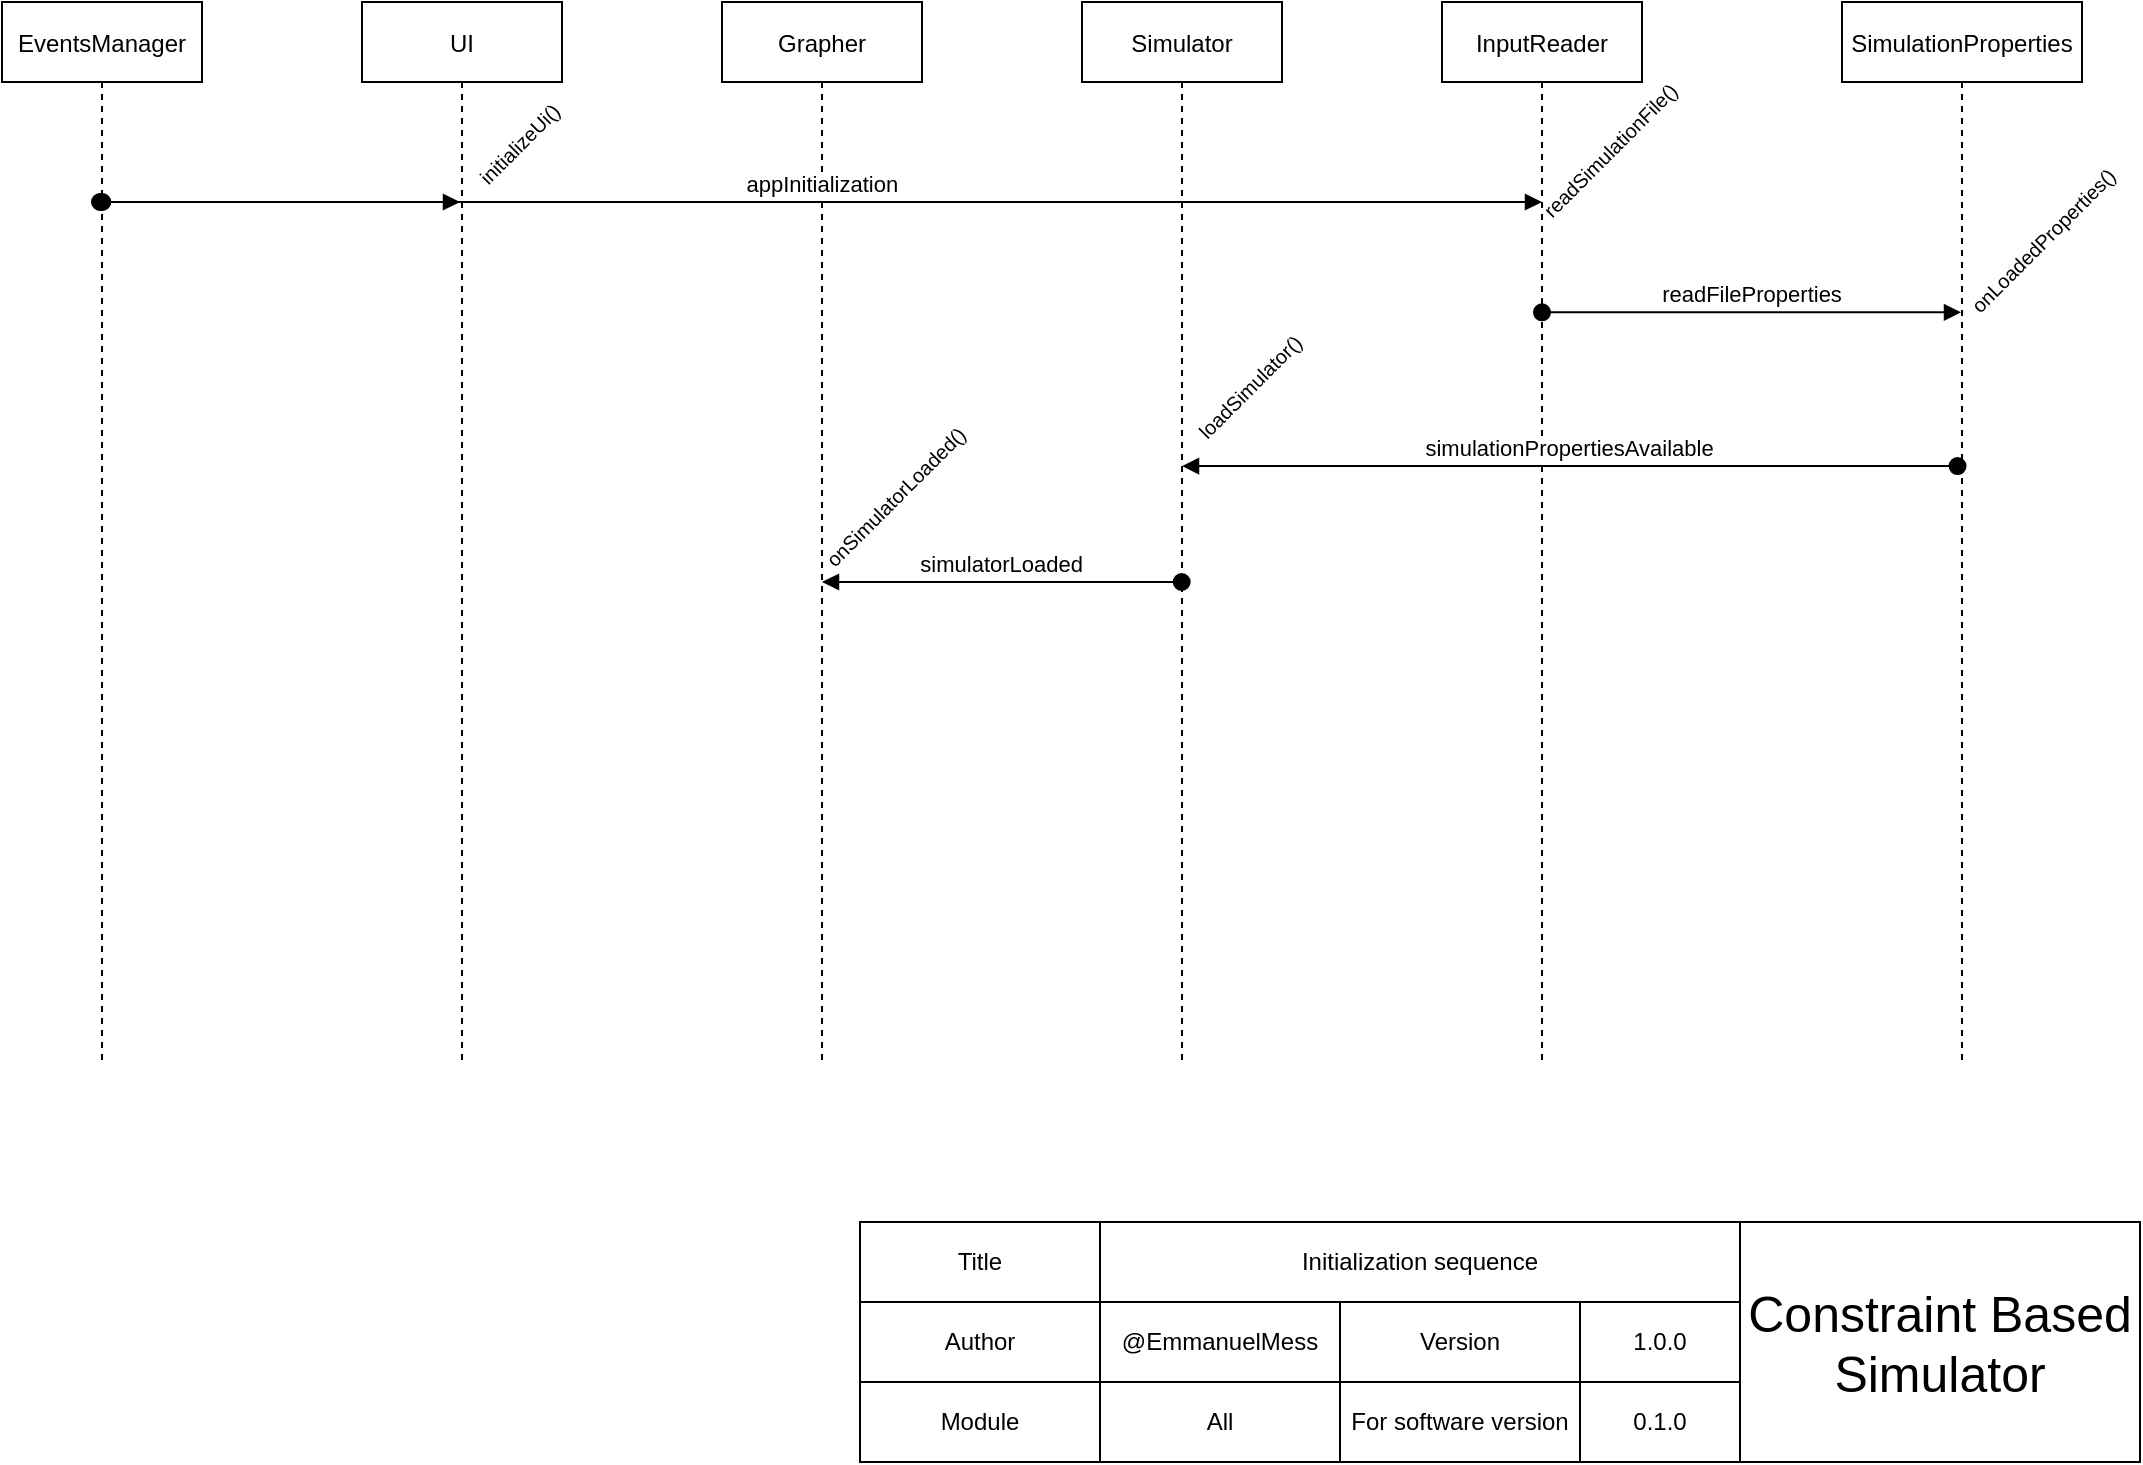 <mxfile version="22.1.18" type="device">
  <diagram id="kgpKYQtTHZ0yAKxKKP6v" name="Page-1">
    <mxGraphModel dx="874" dy="558" grid="1" gridSize="10" guides="1" tooltips="1" connect="1" arrows="1" fold="1" page="1" pageScale="1" pageWidth="1169" pageHeight="827" math="0" shadow="0">
      <root>
        <mxCell id="0" />
        <mxCell id="1" parent="0" />
        <mxCell id="3nuBFxr9cyL0pnOWT2aG-1" value="UI" style="shape=umlLifeline;perimeter=lifelinePerimeter;container=1;collapsible=0;recursiveResize=0;rounded=0;shadow=0;strokeWidth=1;" parent="1" vertex="1">
          <mxGeometry x="231" y="70" width="100" height="530" as="geometry" />
        </mxCell>
        <mxCell id="3nuBFxr9cyL0pnOWT2aG-5" value="Grapher" style="shape=umlLifeline;perimeter=lifelinePerimeter;container=1;collapsible=0;recursiveResize=0;rounded=0;shadow=0;strokeWidth=1;" parent="1" vertex="1">
          <mxGeometry x="411" y="70" width="100" height="530" as="geometry" />
        </mxCell>
        <mxCell id="22mbCo7hlPRs-dihlj0r-1" value="Simulator" style="shape=umlLifeline;perimeter=lifelinePerimeter;container=1;collapsible=0;recursiveResize=0;rounded=0;shadow=0;strokeWidth=1;" parent="1" vertex="1">
          <mxGeometry x="591" y="70" width="100" height="530" as="geometry" />
        </mxCell>
        <mxCell id="22mbCo7hlPRs-dihlj0r-52" value="simulatorLoaded" style="verticalAlign=bottom;startArrow=oval;endArrow=block;startSize=8;shadow=0;strokeWidth=1;strokeColor=default;" parent="22mbCo7hlPRs-dihlj0r-1" edge="1">
          <mxGeometry relative="1" as="geometry">
            <mxPoint x="49.83" y="290" as="sourcePoint" />
            <mxPoint x="-130.003" y="290" as="targetPoint" />
            <Array as="points" />
          </mxGeometry>
        </mxCell>
        <mxCell id="22mbCo7hlPRs-dihlj0r-4" value="&lt;span style=&quot;font-size: 10px;&quot;&gt;readSimulationFile()&lt;/span&gt;" style="text;html=1;strokeColor=none;fillColor=none;align=center;verticalAlign=middle;whiteSpace=wrap;rounded=0;rotation=-45;" parent="1" vertex="1">
          <mxGeometry x="812" y="129.0" width="85.86" height="30" as="geometry" />
        </mxCell>
        <mxCell id="22mbCo7hlPRs-dihlj0r-6" value="&lt;span style=&quot;font-size: 10px;&quot;&gt;loadSimulator()&lt;/span&gt;" style="text;html=1;strokeColor=none;fillColor=none;align=center;verticalAlign=middle;whiteSpace=wrap;rounded=0;rotation=-45;" parent="1" vertex="1">
          <mxGeometry x="634.4" y="246.63" width="81" height="30" as="geometry" />
        </mxCell>
        <mxCell id="22mbCo7hlPRs-dihlj0r-40" value="&lt;span style=&quot;font-size: 10px;&quot;&gt;onLoadedProperties()&lt;/span&gt;" style="text;html=1;strokeColor=none;fillColor=none;align=center;verticalAlign=middle;whiteSpace=wrap;rounded=0;rotation=-45;" parent="1" vertex="1">
          <mxGeometry x="1025" y="174" width="93" height="30" as="geometry" />
        </mxCell>
        <mxCell id="22mbCo7hlPRs-dihlj0r-46" value="&lt;font style=&quot;font-size: 10px;&quot;&gt;onSimulatorLoaded()&lt;/font&gt;" style="text;html=1;strokeColor=none;fillColor=none;align=center;verticalAlign=middle;whiteSpace=wrap;rounded=0;rotation=-45;" parent="1" vertex="1">
          <mxGeometry x="447.1" y="302.4" width="102" height="30" as="geometry" />
        </mxCell>
        <mxCell id="gvSZGytMcYEeIgBYerwc-1" value="Title" style="rounded=0;whiteSpace=wrap;html=1;" parent="1" vertex="1">
          <mxGeometry x="480" y="680" width="120" height="40" as="geometry" />
        </mxCell>
        <mxCell id="gvSZGytMcYEeIgBYerwc-2" value="Initialization sequence" style="rounded=0;whiteSpace=wrap;html=1;" parent="1" vertex="1">
          <mxGeometry x="600.0" y="680" width="320" height="40" as="geometry" />
        </mxCell>
        <mxCell id="gvSZGytMcYEeIgBYerwc-3" value="Module" style="rounded=0;whiteSpace=wrap;html=1;" parent="1" vertex="1">
          <mxGeometry x="480" y="760" width="120" height="40" as="geometry" />
        </mxCell>
        <mxCell id="gvSZGytMcYEeIgBYerwc-4" value="Author" style="rounded=0;whiteSpace=wrap;html=1;" parent="1" vertex="1">
          <mxGeometry x="480" y="720" width="120" height="40" as="geometry" />
        </mxCell>
        <mxCell id="gvSZGytMcYEeIgBYerwc-5" value="@EmmanuelMess" style="rounded=0;whiteSpace=wrap;html=1;" parent="1" vertex="1">
          <mxGeometry x="600.0" y="720" width="120" height="40" as="geometry" />
        </mxCell>
        <mxCell id="gvSZGytMcYEeIgBYerwc-7" value="All" style="rounded=0;whiteSpace=wrap;html=1;" parent="1" vertex="1">
          <mxGeometry x="600.0" y="760" width="120" height="40" as="geometry" />
        </mxCell>
        <mxCell id="gvSZGytMcYEeIgBYerwc-8" value="Version" style="rounded=0;whiteSpace=wrap;html=1;" parent="1" vertex="1">
          <mxGeometry x="720.0" y="720" width="120" height="40" as="geometry" />
        </mxCell>
        <mxCell id="gvSZGytMcYEeIgBYerwc-9" value="&lt;font style=&quot;font-size: 25px;&quot;&gt;Constraint Based Simulator&lt;/font&gt;" style="rounded=0;whiteSpace=wrap;html=1;" parent="1" vertex="1">
          <mxGeometry x="920.0" y="680" width="200" height="120" as="geometry" />
        </mxCell>
        <mxCell id="gvSZGytMcYEeIgBYerwc-10" value="1.0.0" style="rounded=0;whiteSpace=wrap;html=1;" parent="1" vertex="1">
          <mxGeometry x="840.0" y="720" width="80" height="40" as="geometry" />
        </mxCell>
        <mxCell id="gvSZGytMcYEeIgBYerwc-12" value="For software version" style="rounded=0;whiteSpace=wrap;html=1;" parent="1" vertex="1">
          <mxGeometry x="720.0" y="760" width="120" height="40" as="geometry" />
        </mxCell>
        <mxCell id="gvSZGytMcYEeIgBYerwc-13" value="0.1.0" style="rounded=0;whiteSpace=wrap;html=1;" parent="1" vertex="1">
          <mxGeometry x="840.0" y="760" width="80" height="40" as="geometry" />
        </mxCell>
        <mxCell id="JSvI07kmQSEIQnTkl1-e-1" value="InputReader" style="shape=umlLifeline;perimeter=lifelinePerimeter;container=1;collapsible=0;recursiveResize=0;rounded=0;shadow=0;strokeWidth=1;" parent="1" vertex="1">
          <mxGeometry x="771" y="70" width="100" height="530" as="geometry" />
        </mxCell>
        <mxCell id="JSvI07kmQSEIQnTkl1-e-2" value="EventsManager" style="shape=umlLifeline;perimeter=lifelinePerimeter;container=1;collapsible=0;recursiveResize=0;rounded=0;shadow=0;strokeWidth=1;" parent="1" vertex="1">
          <mxGeometry x="51" y="70" width="100" height="530" as="geometry" />
        </mxCell>
        <mxCell id="JSvI07kmQSEIQnTkl1-e-3" value="SimulationProperties" style="shape=umlLifeline;perimeter=lifelinePerimeter;container=1;collapsible=0;recursiveResize=0;rounded=0;shadow=0;strokeWidth=1;" parent="1" vertex="1">
          <mxGeometry x="971" y="70" width="120" height="530" as="geometry" />
        </mxCell>
        <mxCell id="22mbCo7hlPRs-dihlj0r-7" value="readFileProperties" style="verticalAlign=bottom;startArrow=oval;endArrow=block;startSize=8;shadow=0;strokeWidth=1;" parent="JSvI07kmQSEIQnTkl1-e-3" edge="1">
          <mxGeometry relative="1" as="geometry">
            <mxPoint x="-150.001" y="155.15" as="sourcePoint" />
            <mxPoint x="59.5" y="155.15" as="targetPoint" />
          </mxGeometry>
        </mxCell>
        <mxCell id="22mbCo7hlPRs-dihlj0r-35" value="simulationPropertiesAvailable" style="verticalAlign=bottom;startArrow=oval;endArrow=block;startSize=8;shadow=0;strokeWidth=1;" parent="JSvI07kmQSEIQnTkl1-e-3" target="22mbCo7hlPRs-dihlj0r-1" edge="1">
          <mxGeometry relative="1" as="geometry">
            <mxPoint x="57.78" y="232.035" as="sourcePoint" />
            <mxPoint x="-120.005" y="232.035" as="targetPoint" />
            <Array as="points" />
          </mxGeometry>
        </mxCell>
        <mxCell id="22mbCo7hlPRs-dihlj0r-5" value="appInitialization" style="verticalAlign=bottom;startArrow=oval;endArrow=block;startSize=8;shadow=0;strokeWidth=1;" parent="1" edge="1">
          <mxGeometry relative="1" as="geometry">
            <mxPoint x="101.167" y="170" as="sourcePoint" />
            <mxPoint x="821.0" y="170" as="targetPoint" />
          </mxGeometry>
        </mxCell>
        <mxCell id="JSvI07kmQSEIQnTkl1-e-7" value="" style="verticalAlign=bottom;startArrow=oval;endArrow=block;startSize=8;shadow=0;strokeWidth=1;" parent="1" edge="1">
          <mxGeometry relative="1" as="geometry">
            <mxPoint x="99.999" y="170.0" as="sourcePoint" />
            <mxPoint x="280" y="170" as="targetPoint" />
          </mxGeometry>
        </mxCell>
        <mxCell id="JSvI07kmQSEIQnTkl1-e-8" value="&lt;font style=&quot;font-size: 10px;&quot;&gt;initializeUi()&lt;/font&gt;" style="text;html=1;strokeColor=none;fillColor=none;align=center;verticalAlign=middle;whiteSpace=wrap;rounded=0;rotation=-45;" parent="1" vertex="1">
          <mxGeometry x="275.76" y="125.67" width="67" height="30" as="geometry" />
        </mxCell>
      </root>
    </mxGraphModel>
  </diagram>
</mxfile>
